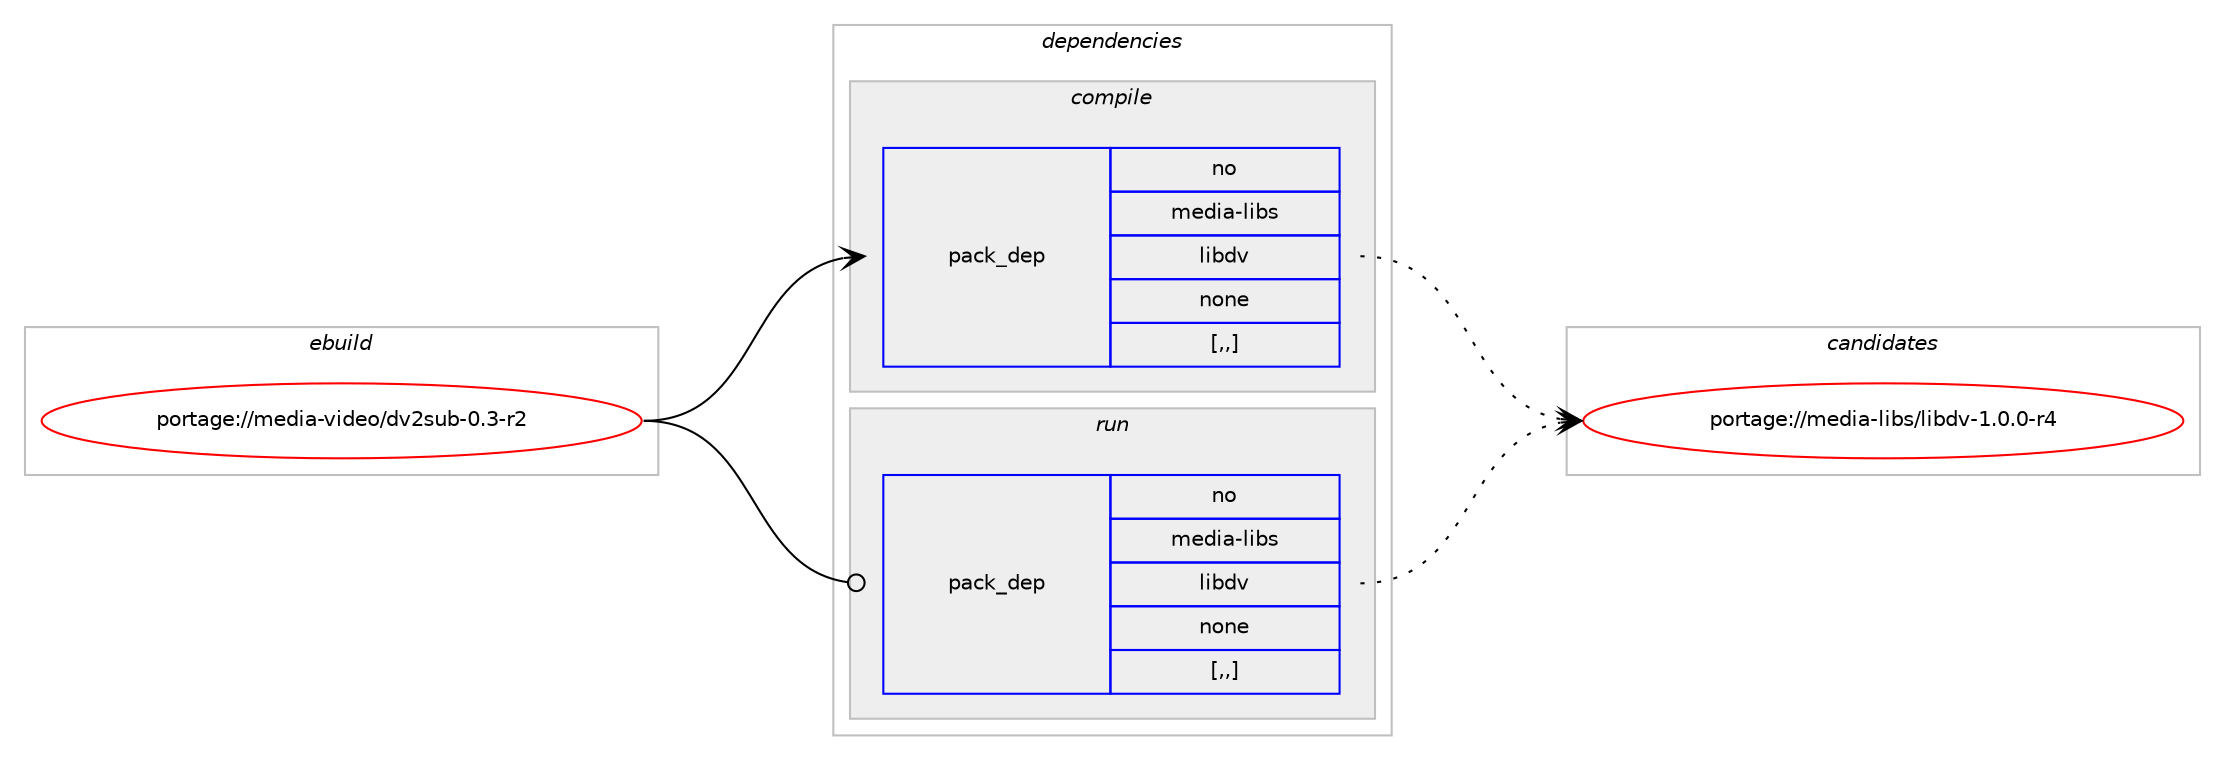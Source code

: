digraph prolog {

# *************
# Graph options
# *************

newrank=true;
concentrate=true;
compound=true;
graph [rankdir=LR,fontname=Helvetica,fontsize=10,ranksep=1.5];#, ranksep=2.5, nodesep=0.2];
edge  [arrowhead=vee];
node  [fontname=Helvetica,fontsize=10];

# **********
# The ebuild
# **********

subgraph cluster_leftcol {
color=gray;
rank=same;
label=<<i>ebuild</i>>;
id [label="portage://media-video/dv2sub-0.3-r2", color=red, width=4, href="../media-video/dv2sub-0.3-r2.svg"];
}

# ****************
# The dependencies
# ****************

subgraph cluster_midcol {
color=gray;
label=<<i>dependencies</i>>;
subgraph cluster_compile {
fillcolor="#eeeeee";
style=filled;
label=<<i>compile</i>>;
subgraph pack235086 {
dependency318438 [label=<<TABLE BORDER="0" CELLBORDER="1" CELLSPACING="0" CELLPADDING="4" WIDTH="220"><TR><TD ROWSPAN="6" CELLPADDING="30">pack_dep</TD></TR><TR><TD WIDTH="110">no</TD></TR><TR><TD>media-libs</TD></TR><TR><TD>libdv</TD></TR><TR><TD>none</TD></TR><TR><TD>[,,]</TD></TR></TABLE>>, shape=none, color=blue];
}
id:e -> dependency318438:w [weight=20,style="solid",arrowhead="vee"];
}
subgraph cluster_compileandrun {
fillcolor="#eeeeee";
style=filled;
label=<<i>compile and run</i>>;
}
subgraph cluster_run {
fillcolor="#eeeeee";
style=filled;
label=<<i>run</i>>;
subgraph pack235087 {
dependency318439 [label=<<TABLE BORDER="0" CELLBORDER="1" CELLSPACING="0" CELLPADDING="4" WIDTH="220"><TR><TD ROWSPAN="6" CELLPADDING="30">pack_dep</TD></TR><TR><TD WIDTH="110">no</TD></TR><TR><TD>media-libs</TD></TR><TR><TD>libdv</TD></TR><TR><TD>none</TD></TR><TR><TD>[,,]</TD></TR></TABLE>>, shape=none, color=blue];
}
id:e -> dependency318439:w [weight=20,style="solid",arrowhead="odot"];
}
}

# **************
# The candidates
# **************

subgraph cluster_choices {
rank=same;
color=gray;
label=<<i>candidates</i>>;

subgraph choice235086 {
color=black;
nodesep=1;
choice10910110010597451081059811547108105981001184549464846484511452 [label="portage://media-libs/libdv-1.0.0-r4", color=red, width=4,href="../media-libs/libdv-1.0.0-r4.svg"];
dependency318438:e -> choice10910110010597451081059811547108105981001184549464846484511452:w [style=dotted,weight="100"];
}
subgraph choice235087 {
color=black;
nodesep=1;
choice10910110010597451081059811547108105981001184549464846484511452 [label="portage://media-libs/libdv-1.0.0-r4", color=red, width=4,href="../media-libs/libdv-1.0.0-r4.svg"];
dependency318439:e -> choice10910110010597451081059811547108105981001184549464846484511452:w [style=dotted,weight="100"];
}
}

}
